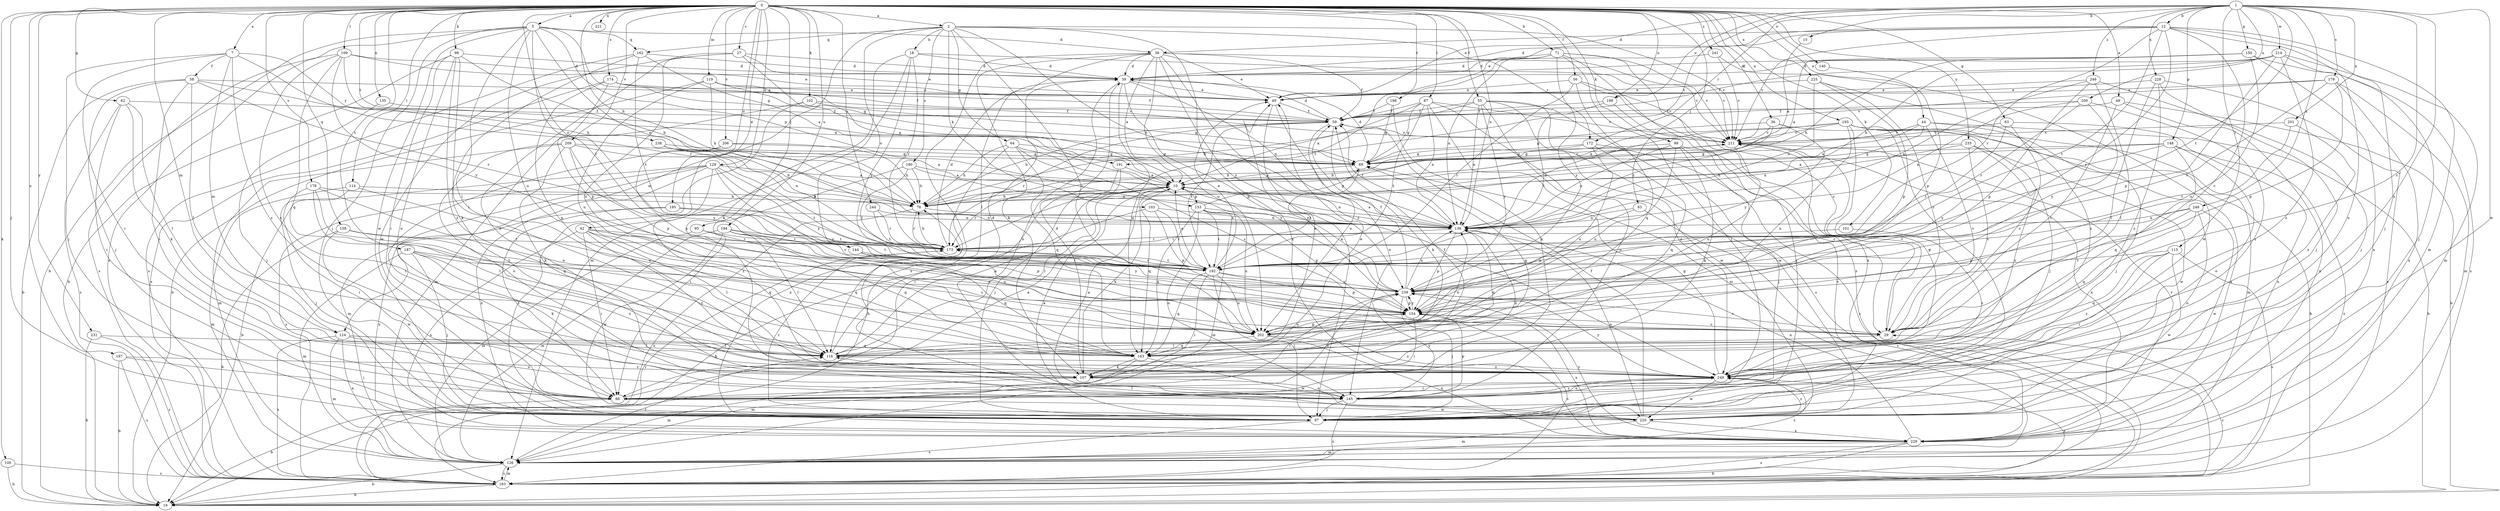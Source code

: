 strict digraph  {
0;
1;
2;
5;
7;
10;
12;
15;
18;
19;
27;
29;
36;
38;
39;
42;
44;
48;
49;
55;
56;
58;
59;
62;
63;
64;
69;
71;
78;
87;
88;
93;
95;
97;
98;
99;
100;
101;
102;
103;
107;
109;
114;
115;
116;
119;
124;
126;
129;
135;
136;
140;
144;
145;
148;
150;
153;
154;
158;
162;
163;
172;
173;
174;
178;
179;
180;
183;
186;
187;
191;
192;
193;
194;
195;
197;
199;
200;
201;
202;
206;
209;
211;
214;
220;
221;
225;
228;
229;
231;
235;
238;
239;
241;
244;
246;
248;
249;
0 -> 2  [label=a];
0 -> 5  [label=a];
0 -> 7  [label=a];
0 -> 27  [label=c];
0 -> 36  [label=d];
0 -> 42  [label=e];
0 -> 44  [label=e];
0 -> 48  [label=e];
0 -> 55  [label=f];
0 -> 56  [label=f];
0 -> 62  [label=g];
0 -> 63  [label=g];
0 -> 71  [label=h];
0 -> 78  [label=h];
0 -> 87  [label=i];
0 -> 93  [label=j];
0 -> 95  [label=j];
0 -> 97  [label=j];
0 -> 98  [label=k];
0 -> 99  [label=k];
0 -> 100  [label=k];
0 -> 101  [label=k];
0 -> 102  [label=k];
0 -> 109  [label=l];
0 -> 114  [label=l];
0 -> 119  [label=m];
0 -> 124  [label=m];
0 -> 129  [label=n];
0 -> 135  [label=n];
0 -> 136  [label=n];
0 -> 140  [label=o];
0 -> 144  [label=o];
0 -> 158  [label=q];
0 -> 174  [label=s];
0 -> 178  [label=s];
0 -> 186  [label=t];
0 -> 187  [label=t];
0 -> 191  [label=t];
0 -> 193  [label=u];
0 -> 194  [label=u];
0 -> 195  [label=u];
0 -> 197  [label=u];
0 -> 199  [label=u];
0 -> 206  [label=v];
0 -> 209  [label=v];
0 -> 221  [label=x];
0 -> 225  [label=x];
0 -> 231  [label=y];
0 -> 235  [label=y];
0 -> 241  [label=z];
0 -> 244  [label=z];
1 -> 12  [label=b];
1 -> 15  [label=b];
1 -> 29  [label=c];
1 -> 49  [label=e];
1 -> 115  [label=l];
1 -> 148  [label=p];
1 -> 150  [label=p];
1 -> 172  [label=r];
1 -> 179  [label=s];
1 -> 191  [label=t];
1 -> 192  [label=t];
1 -> 199  [label=u];
1 -> 200  [label=u];
1 -> 201  [label=u];
1 -> 214  [label=w];
1 -> 220  [label=w];
1 -> 228  [label=x];
1 -> 246  [label=z];
1 -> 248  [label=z];
1 -> 249  [label=z];
2 -> 18  [label=b];
2 -> 64  [label=g];
2 -> 103  [label=k];
2 -> 124  [label=m];
2 -> 136  [label=n];
2 -> 144  [label=o];
2 -> 162  [label=q];
2 -> 172  [label=r];
2 -> 180  [label=s];
2 -> 202  [label=u];
2 -> 211  [label=v];
2 -> 229  [label=x];
5 -> 19  [label=b];
5 -> 38  [label=d];
5 -> 69  [label=g];
5 -> 97  [label=j];
5 -> 116  [label=l];
5 -> 136  [label=n];
5 -> 153  [label=p];
5 -> 162  [label=q];
5 -> 183  [label=s];
5 -> 192  [label=t];
5 -> 202  [label=u];
5 -> 220  [label=w];
7 -> 58  [label=f];
7 -> 88  [label=i];
7 -> 97  [label=j];
7 -> 124  [label=m];
7 -> 173  [label=r];
7 -> 238  [label=y];
7 -> 249  [label=z];
10 -> 78  [label=h];
10 -> 107  [label=k];
10 -> 116  [label=l];
10 -> 136  [label=n];
10 -> 153  [label=p];
10 -> 163  [label=q];
10 -> 173  [label=r];
12 -> 29  [label=c];
12 -> 38  [label=d];
12 -> 39  [label=d];
12 -> 49  [label=e];
12 -> 97  [label=j];
12 -> 126  [label=m];
12 -> 145  [label=o];
12 -> 173  [label=r];
12 -> 192  [label=t];
12 -> 211  [label=v];
12 -> 239  [label=y];
15 -> 10  [label=a];
18 -> 39  [label=d];
18 -> 107  [label=k];
18 -> 126  [label=m];
18 -> 173  [label=r];
18 -> 211  [label=v];
18 -> 239  [label=y];
19 -> 29  [label=c];
27 -> 39  [label=d];
27 -> 49  [label=e];
27 -> 69  [label=g];
27 -> 145  [label=o];
27 -> 202  [label=u];
27 -> 220  [label=w];
29 -> 116  [label=l];
29 -> 211  [label=v];
36 -> 19  [label=b];
36 -> 69  [label=g];
36 -> 136  [label=n];
36 -> 211  [label=v];
36 -> 239  [label=y];
38 -> 10  [label=a];
38 -> 39  [label=d];
38 -> 49  [label=e];
38 -> 59  [label=f];
38 -> 107  [label=k];
38 -> 116  [label=l];
38 -> 183  [label=s];
38 -> 202  [label=u];
38 -> 211  [label=v];
38 -> 239  [label=y];
38 -> 249  [label=z];
39 -> 49  [label=e];
39 -> 136  [label=n];
39 -> 145  [label=o];
39 -> 154  [label=p];
39 -> 163  [label=q];
42 -> 29  [label=c];
42 -> 88  [label=i];
42 -> 116  [label=l];
42 -> 163  [label=q];
42 -> 173  [label=r];
42 -> 229  [label=x];
42 -> 249  [label=z];
44 -> 10  [label=a];
44 -> 19  [label=b];
44 -> 29  [label=c];
44 -> 97  [label=j];
44 -> 136  [label=n];
44 -> 211  [label=v];
48 -> 19  [label=b];
48 -> 29  [label=c];
48 -> 59  [label=f];
48 -> 229  [label=x];
49 -> 59  [label=f];
49 -> 97  [label=j];
49 -> 145  [label=o];
55 -> 59  [label=f];
55 -> 78  [label=h];
55 -> 136  [label=n];
55 -> 145  [label=o];
55 -> 183  [label=s];
55 -> 220  [label=w];
55 -> 239  [label=y];
55 -> 249  [label=z];
56 -> 49  [label=e];
56 -> 163  [label=q];
56 -> 192  [label=t];
56 -> 211  [label=v];
56 -> 229  [label=x];
58 -> 10  [label=a];
58 -> 19  [label=b];
58 -> 49  [label=e];
58 -> 88  [label=i];
58 -> 97  [label=j];
58 -> 116  [label=l];
58 -> 173  [label=r];
59 -> 39  [label=d];
59 -> 78  [label=h];
59 -> 107  [label=k];
59 -> 173  [label=r];
59 -> 192  [label=t];
59 -> 202  [label=u];
59 -> 211  [label=v];
62 -> 59  [label=f];
62 -> 88  [label=i];
62 -> 107  [label=k];
62 -> 116  [label=l];
62 -> 183  [label=s];
63 -> 29  [label=c];
63 -> 192  [label=t];
63 -> 211  [label=v];
63 -> 229  [label=x];
64 -> 29  [label=c];
64 -> 69  [label=g];
64 -> 78  [label=h];
64 -> 163  [label=q];
64 -> 229  [label=x];
64 -> 239  [label=y];
69 -> 10  [label=a];
69 -> 39  [label=d];
69 -> 192  [label=t];
69 -> 211  [label=v];
71 -> 29  [label=c];
71 -> 39  [label=d];
71 -> 97  [label=j];
71 -> 136  [label=n];
71 -> 173  [label=r];
71 -> 183  [label=s];
71 -> 211  [label=v];
71 -> 239  [label=y];
78 -> 136  [label=n];
78 -> 173  [label=r];
78 -> 183  [label=s];
87 -> 10  [label=a];
87 -> 59  [label=f];
87 -> 69  [label=g];
87 -> 126  [label=m];
87 -> 136  [label=n];
87 -> 192  [label=t];
87 -> 211  [label=v];
87 -> 220  [label=w];
88 -> 10  [label=a];
88 -> 19  [label=b];
88 -> 220  [label=w];
88 -> 239  [label=y];
93 -> 136  [label=n];
93 -> 154  [label=p];
93 -> 183  [label=s];
95 -> 126  [label=m];
95 -> 173  [label=r];
95 -> 202  [label=u];
97 -> 10  [label=a];
97 -> 173  [label=r];
97 -> 183  [label=s];
97 -> 211  [label=v];
98 -> 19  [label=b];
98 -> 39  [label=d];
98 -> 78  [label=h];
98 -> 88  [label=i];
98 -> 116  [label=l];
98 -> 145  [label=o];
98 -> 249  [label=z];
99 -> 29  [label=c];
99 -> 69  [label=g];
99 -> 97  [label=j];
99 -> 107  [label=k];
99 -> 136  [label=n];
99 -> 202  [label=u];
100 -> 19  [label=b];
100 -> 183  [label=s];
101 -> 173  [label=r];
101 -> 249  [label=z];
102 -> 59  [label=f];
102 -> 69  [label=g];
102 -> 97  [label=j];
102 -> 126  [label=m];
103 -> 19  [label=b];
103 -> 136  [label=n];
103 -> 154  [label=p];
103 -> 192  [label=t];
107 -> 39  [label=d];
107 -> 49  [label=e];
107 -> 59  [label=f];
107 -> 126  [label=m];
107 -> 136  [label=n];
107 -> 145  [label=o];
109 -> 39  [label=d];
109 -> 49  [label=e];
109 -> 78  [label=h];
109 -> 163  [label=q];
109 -> 183  [label=s];
109 -> 239  [label=y];
109 -> 249  [label=z];
114 -> 78  [label=h];
114 -> 97  [label=j];
114 -> 126  [label=m];
114 -> 202  [label=u];
115 -> 88  [label=i];
115 -> 163  [label=q];
115 -> 183  [label=s];
115 -> 192  [label=t];
115 -> 220  [label=w];
115 -> 249  [label=z];
116 -> 10  [label=a];
116 -> 39  [label=d];
116 -> 69  [label=g];
116 -> 136  [label=n];
116 -> 249  [label=z];
119 -> 10  [label=a];
119 -> 19  [label=b];
119 -> 49  [label=e];
119 -> 59  [label=f];
119 -> 78  [label=h];
119 -> 202  [label=u];
124 -> 116  [label=l];
124 -> 126  [label=m];
124 -> 145  [label=o];
124 -> 163  [label=q];
124 -> 183  [label=s];
124 -> 229  [label=x];
126 -> 19  [label=b];
126 -> 116  [label=l];
126 -> 183  [label=s];
126 -> 249  [label=z];
129 -> 10  [label=a];
129 -> 19  [label=b];
129 -> 29  [label=c];
129 -> 126  [label=m];
129 -> 183  [label=s];
129 -> 192  [label=t];
129 -> 229  [label=x];
129 -> 239  [label=y];
129 -> 249  [label=z];
135 -> 59  [label=f];
135 -> 97  [label=j];
136 -> 10  [label=a];
136 -> 59  [label=f];
136 -> 154  [label=p];
136 -> 163  [label=q];
136 -> 173  [label=r];
140 -> 154  [label=p];
144 -> 163  [label=q];
144 -> 192  [label=t];
144 -> 239  [label=y];
145 -> 10  [label=a];
145 -> 97  [label=j];
145 -> 154  [label=p];
145 -> 183  [label=s];
145 -> 239  [label=y];
145 -> 249  [label=z];
148 -> 10  [label=a];
148 -> 69  [label=g];
148 -> 145  [label=o];
148 -> 163  [label=q];
148 -> 183  [label=s];
148 -> 239  [label=y];
150 -> 10  [label=a];
150 -> 39  [label=d];
150 -> 78  [label=h];
150 -> 183  [label=s];
150 -> 202  [label=u];
150 -> 229  [label=x];
153 -> 69  [label=g];
153 -> 126  [label=m];
153 -> 136  [label=n];
153 -> 145  [label=o];
153 -> 154  [label=p];
153 -> 163  [label=q];
153 -> 192  [label=t];
153 -> 202  [label=u];
154 -> 29  [label=c];
154 -> 88  [label=i];
154 -> 183  [label=s];
154 -> 202  [label=u];
154 -> 229  [label=x];
154 -> 239  [label=y];
158 -> 19  [label=b];
158 -> 163  [label=q];
158 -> 173  [label=r];
158 -> 220  [label=w];
162 -> 10  [label=a];
162 -> 39  [label=d];
162 -> 107  [label=k];
162 -> 183  [label=s];
162 -> 192  [label=t];
163 -> 49  [label=e];
163 -> 107  [label=k];
163 -> 126  [label=m];
163 -> 220  [label=w];
172 -> 69  [label=g];
172 -> 78  [label=h];
172 -> 163  [label=q];
172 -> 183  [label=s];
172 -> 202  [label=u];
173 -> 39  [label=d];
173 -> 78  [label=h];
173 -> 192  [label=t];
174 -> 49  [label=e];
174 -> 59  [label=f];
174 -> 154  [label=p];
174 -> 163  [label=q];
174 -> 183  [label=s];
174 -> 211  [label=v];
178 -> 78  [label=h];
178 -> 88  [label=i];
178 -> 116  [label=l];
178 -> 163  [label=q];
178 -> 202  [label=u];
179 -> 49  [label=e];
179 -> 126  [label=m];
179 -> 154  [label=p];
179 -> 192  [label=t];
179 -> 211  [label=v];
179 -> 229  [label=x];
180 -> 10  [label=a];
180 -> 78  [label=h];
180 -> 88  [label=i];
180 -> 136  [label=n];
180 -> 192  [label=t];
183 -> 19  [label=b];
183 -> 126  [label=m];
183 -> 173  [label=r];
186 -> 59  [label=f];
186 -> 69  [label=g];
186 -> 107  [label=k];
187 -> 29  [label=c];
187 -> 97  [label=j];
187 -> 107  [label=k];
187 -> 126  [label=m];
187 -> 192  [label=t];
187 -> 249  [label=z];
191 -> 10  [label=a];
191 -> 88  [label=i];
191 -> 97  [label=j];
192 -> 10  [label=a];
192 -> 49  [label=e];
192 -> 88  [label=i];
192 -> 97  [label=j];
192 -> 154  [label=p];
192 -> 163  [label=q];
192 -> 173  [label=r];
192 -> 202  [label=u];
192 -> 239  [label=y];
193 -> 10  [label=a];
193 -> 88  [label=i];
193 -> 97  [label=j];
193 -> 126  [label=m];
193 -> 136  [label=n];
193 -> 202  [label=u];
193 -> 211  [label=v];
193 -> 229  [label=x];
193 -> 249  [label=z];
194 -> 116  [label=l];
194 -> 126  [label=m];
194 -> 154  [label=p];
194 -> 163  [label=q];
194 -> 173  [label=r];
194 -> 192  [label=t];
194 -> 220  [label=w];
195 -> 88  [label=i];
195 -> 136  [label=n];
195 -> 192  [label=t];
195 -> 229  [label=x];
197 -> 19  [label=b];
197 -> 88  [label=i];
197 -> 183  [label=s];
197 -> 249  [label=z];
199 -> 59  [label=f];
199 -> 97  [label=j];
199 -> 192  [label=t];
200 -> 59  [label=f];
200 -> 136  [label=n];
200 -> 173  [label=r];
200 -> 239  [label=y];
200 -> 249  [label=z];
201 -> 192  [label=t];
201 -> 211  [label=v];
201 -> 249  [label=z];
202 -> 154  [label=p];
202 -> 163  [label=q];
202 -> 229  [label=x];
202 -> 249  [label=z];
206 -> 69  [label=g];
206 -> 78  [label=h];
206 -> 88  [label=i];
206 -> 154  [label=p];
209 -> 10  [label=a];
209 -> 69  [label=g];
209 -> 107  [label=k];
209 -> 126  [label=m];
209 -> 145  [label=o];
209 -> 154  [label=p];
209 -> 239  [label=y];
211 -> 69  [label=g];
211 -> 78  [label=h];
211 -> 202  [label=u];
211 -> 229  [label=x];
214 -> 39  [label=d];
214 -> 59  [label=f];
214 -> 78  [label=h];
214 -> 97  [label=j];
214 -> 126  [label=m];
214 -> 154  [label=p];
214 -> 249  [label=z];
220 -> 59  [label=f];
220 -> 78  [label=h];
220 -> 116  [label=l];
220 -> 126  [label=m];
220 -> 136  [label=n];
220 -> 229  [label=x];
220 -> 249  [label=z];
225 -> 29  [label=c];
225 -> 49  [label=e];
225 -> 136  [label=n];
225 -> 154  [label=p];
225 -> 249  [label=z];
228 -> 49  [label=e];
228 -> 97  [label=j];
228 -> 116  [label=l];
228 -> 183  [label=s];
228 -> 249  [label=z];
229 -> 19  [label=b];
229 -> 126  [label=m];
229 -> 136  [label=n];
229 -> 183  [label=s];
229 -> 211  [label=v];
229 -> 239  [label=y];
231 -> 19  [label=b];
231 -> 116  [label=l];
231 -> 183  [label=s];
235 -> 29  [label=c];
235 -> 69  [label=g];
235 -> 78  [label=h];
235 -> 220  [label=w];
235 -> 249  [label=z];
238 -> 69  [label=g];
238 -> 78  [label=h];
238 -> 136  [label=n];
238 -> 173  [label=r];
239 -> 10  [label=a];
239 -> 29  [label=c];
239 -> 59  [label=f];
239 -> 88  [label=i];
239 -> 97  [label=j];
239 -> 136  [label=n];
239 -> 154  [label=p];
241 -> 39  [label=d];
241 -> 211  [label=v];
241 -> 220  [label=w];
244 -> 136  [label=n];
244 -> 173  [label=r];
244 -> 192  [label=t];
246 -> 49  [label=e];
246 -> 97  [label=j];
246 -> 116  [label=l];
246 -> 136  [label=n];
246 -> 154  [label=p];
248 -> 136  [label=n];
248 -> 145  [label=o];
248 -> 154  [label=p];
248 -> 163  [label=q];
248 -> 220  [label=w];
248 -> 239  [label=y];
249 -> 69  [label=g];
249 -> 88  [label=i];
249 -> 145  [label=o];
249 -> 183  [label=s];
249 -> 220  [label=w];
249 -> 239  [label=y];
}
